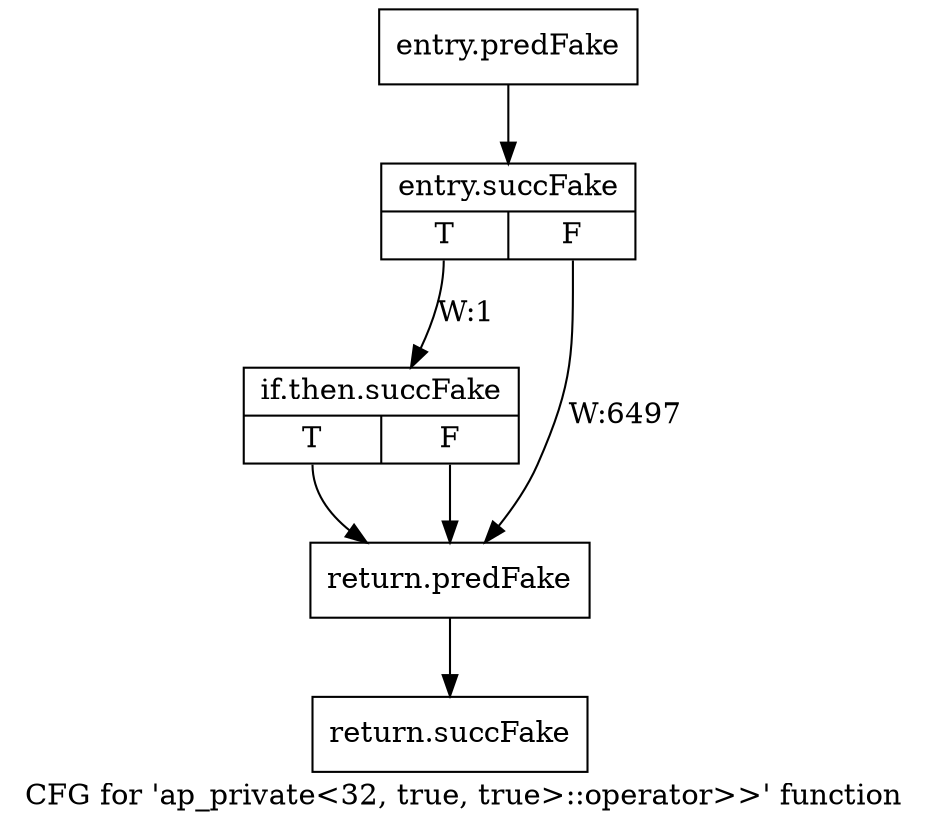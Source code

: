 digraph "CFG for 'ap_private\<32, true, true\>::operator\>\>' function" {
	label="CFG for 'ap_private\<32, true, true\>::operator\>\>' function";

	Node0x3c69630 [shape=record,filename="",linenumber="",label="{entry.predFake}"];
	Node0x3c69630 -> Node0x3ea3d90[ callList="" memoryops="" filename="/tools/Xilinx/Vitis_HLS/2022.1/include/etc/ap_private.h" execusionnum="6496"];
	Node0x3ea3d90 [shape=record,filename="/tools/Xilinx/Vitis_HLS/2022.1/include/etc/ap_private.h",linenumber="2713",label="{entry.succFake|{<s0>T|<s1>F}}"];
	Node0x3ea3d90:s0 -> Node0x3ea39b0[label="W:1" callList="" memoryops="" filename="/tools/Xilinx/Vitis_HLS/2022.1/include/etc/ap_private.h" execusionnum="0"];
	Node0x3ea3d90:s1 -> Node0x3b593e0[label="W:6497" callList="" memoryops="" filename="/tools/Xilinx/Vitis_HLS/2022.1/include/etc/ap_private.h" execusionnum="6496"];
	Node0x3ea39b0 [shape=record,filename="/tools/Xilinx/Vitis_HLS/2022.1/include/etc/ap_private.h",linenumber="2713",label="{if.then.succFake|{<s0>T|<s1>F}}"];
	Node0x3ea39b0:s0 -> Node0x3b593e0[ callList="" memoryops="" filename="/tools/Xilinx/Vitis_HLS/2022.1/include/etc/ap_private.h" execusionnum="0"];
	Node0x3ea39b0:s1 -> Node0x3b593e0[ callList="" memoryops="" filename="/tools/Xilinx/Vitis_HLS/2022.1/include/etc/ap_private.h" execusionnum="0"];
	Node0x3b593e0 [shape=record,filename="/tools/Xilinx/Vitis_HLS/2022.1/include/etc/ap_private.h",linenumber="2713",label="{return.predFake}"];
	Node0x3b593e0 -> Node0x3ea3af0[ callList="" memoryops="" filename="/tools/Xilinx/Vitis_HLS/2022.1/include/etc/ap_private.h" execusionnum="6496"];
	Node0x3ea3af0 [shape=record,filename="/tools/Xilinx/Vitis_HLS/2022.1/include/etc/ap_private.h",linenumber="2713",label="{return.succFake}"];
}
